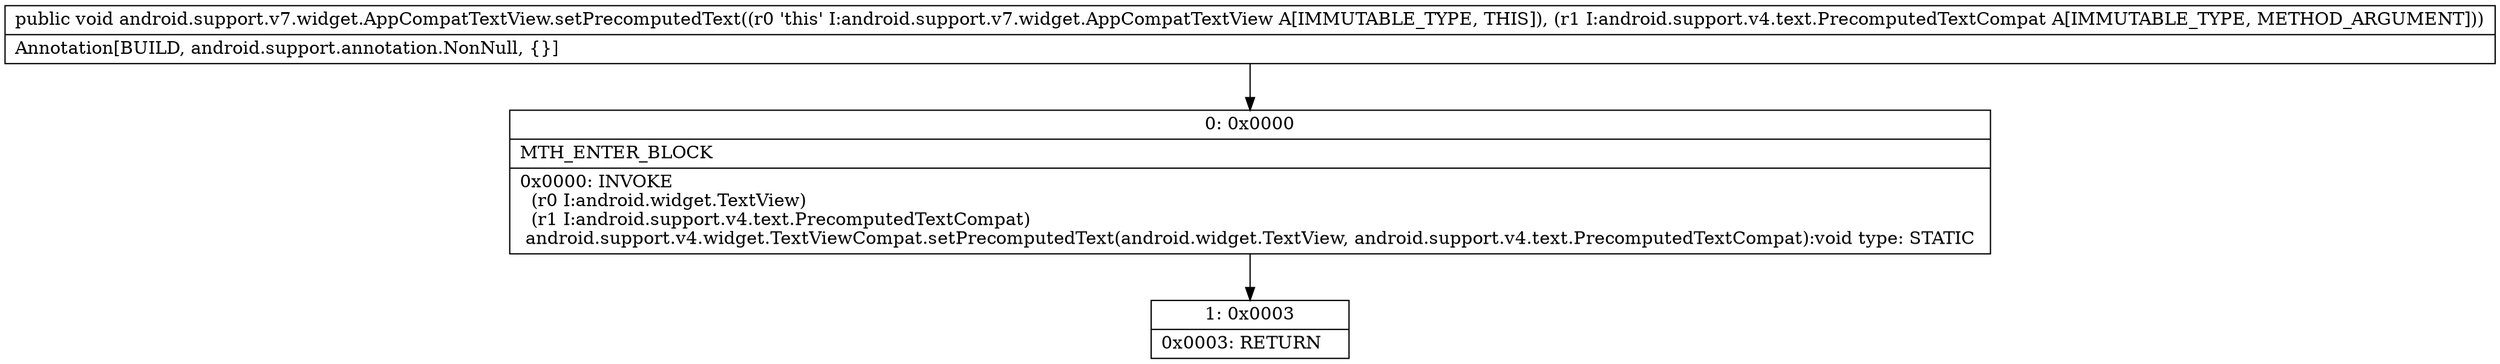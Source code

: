 digraph "CFG forandroid.support.v7.widget.AppCompatTextView.setPrecomputedText(Landroid\/support\/v4\/text\/PrecomputedTextCompat;)V" {
Node_0 [shape=record,label="{0\:\ 0x0000|MTH_ENTER_BLOCK\l|0x0000: INVOKE  \l  (r0 I:android.widget.TextView)\l  (r1 I:android.support.v4.text.PrecomputedTextCompat)\l android.support.v4.widget.TextViewCompat.setPrecomputedText(android.widget.TextView, android.support.v4.text.PrecomputedTextCompat):void type: STATIC \l}"];
Node_1 [shape=record,label="{1\:\ 0x0003|0x0003: RETURN   \l}"];
MethodNode[shape=record,label="{public void android.support.v7.widget.AppCompatTextView.setPrecomputedText((r0 'this' I:android.support.v7.widget.AppCompatTextView A[IMMUTABLE_TYPE, THIS]), (r1 I:android.support.v4.text.PrecomputedTextCompat A[IMMUTABLE_TYPE, METHOD_ARGUMENT]))  | Annotation[BUILD, android.support.annotation.NonNull, \{\}]\l}"];
MethodNode -> Node_0;
Node_0 -> Node_1;
}

